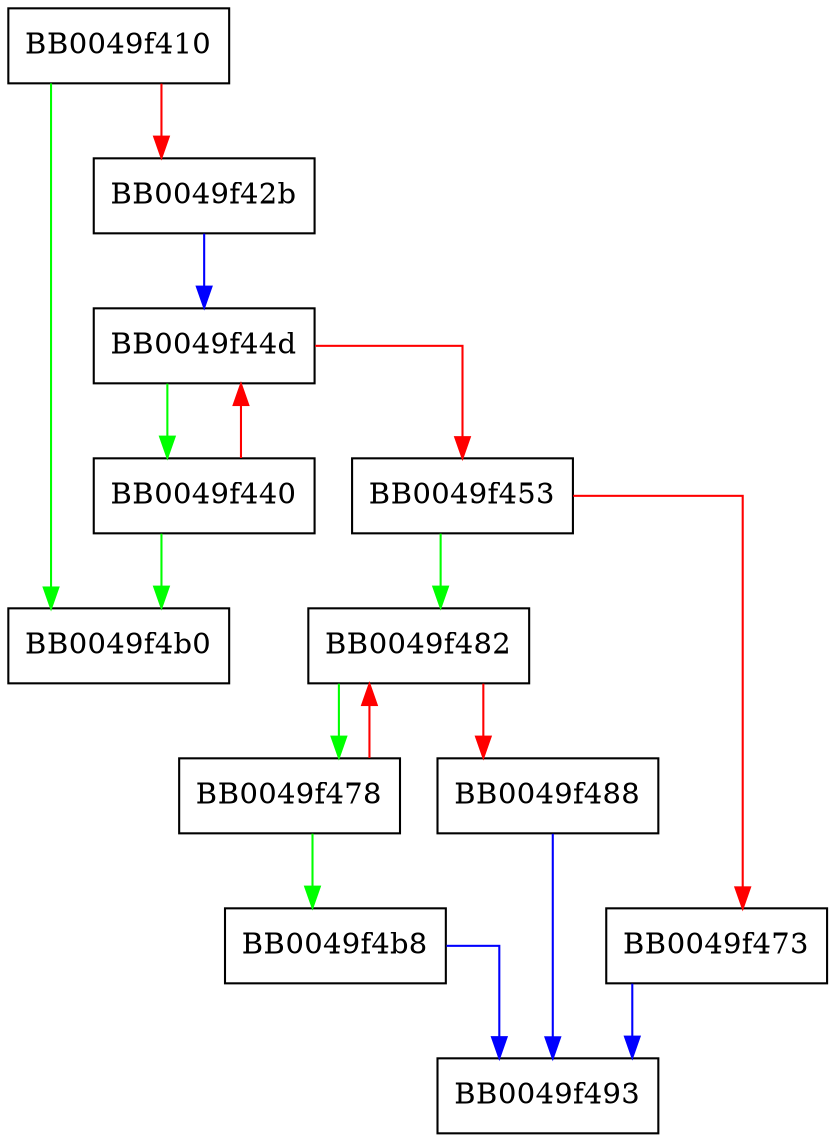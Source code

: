 digraph tls_group_allowed {
  node [shape="box"];
  graph [splines=ortho];
  BB0049f410 -> BB0049f4b0 [color="green"];
  BB0049f410 -> BB0049f42b [color="red"];
  BB0049f42b -> BB0049f44d [color="blue"];
  BB0049f440 -> BB0049f4b0 [color="green"];
  BB0049f440 -> BB0049f44d [color="red"];
  BB0049f44d -> BB0049f440 [color="green"];
  BB0049f44d -> BB0049f453 [color="red"];
  BB0049f453 -> BB0049f482 [color="green"];
  BB0049f453 -> BB0049f473 [color="red"];
  BB0049f473 -> BB0049f493 [color="blue"];
  BB0049f478 -> BB0049f4b8 [color="green"];
  BB0049f478 -> BB0049f482 [color="red"];
  BB0049f482 -> BB0049f478 [color="green"];
  BB0049f482 -> BB0049f488 [color="red"];
  BB0049f488 -> BB0049f493 [color="blue"];
  BB0049f4b8 -> BB0049f493 [color="blue"];
}